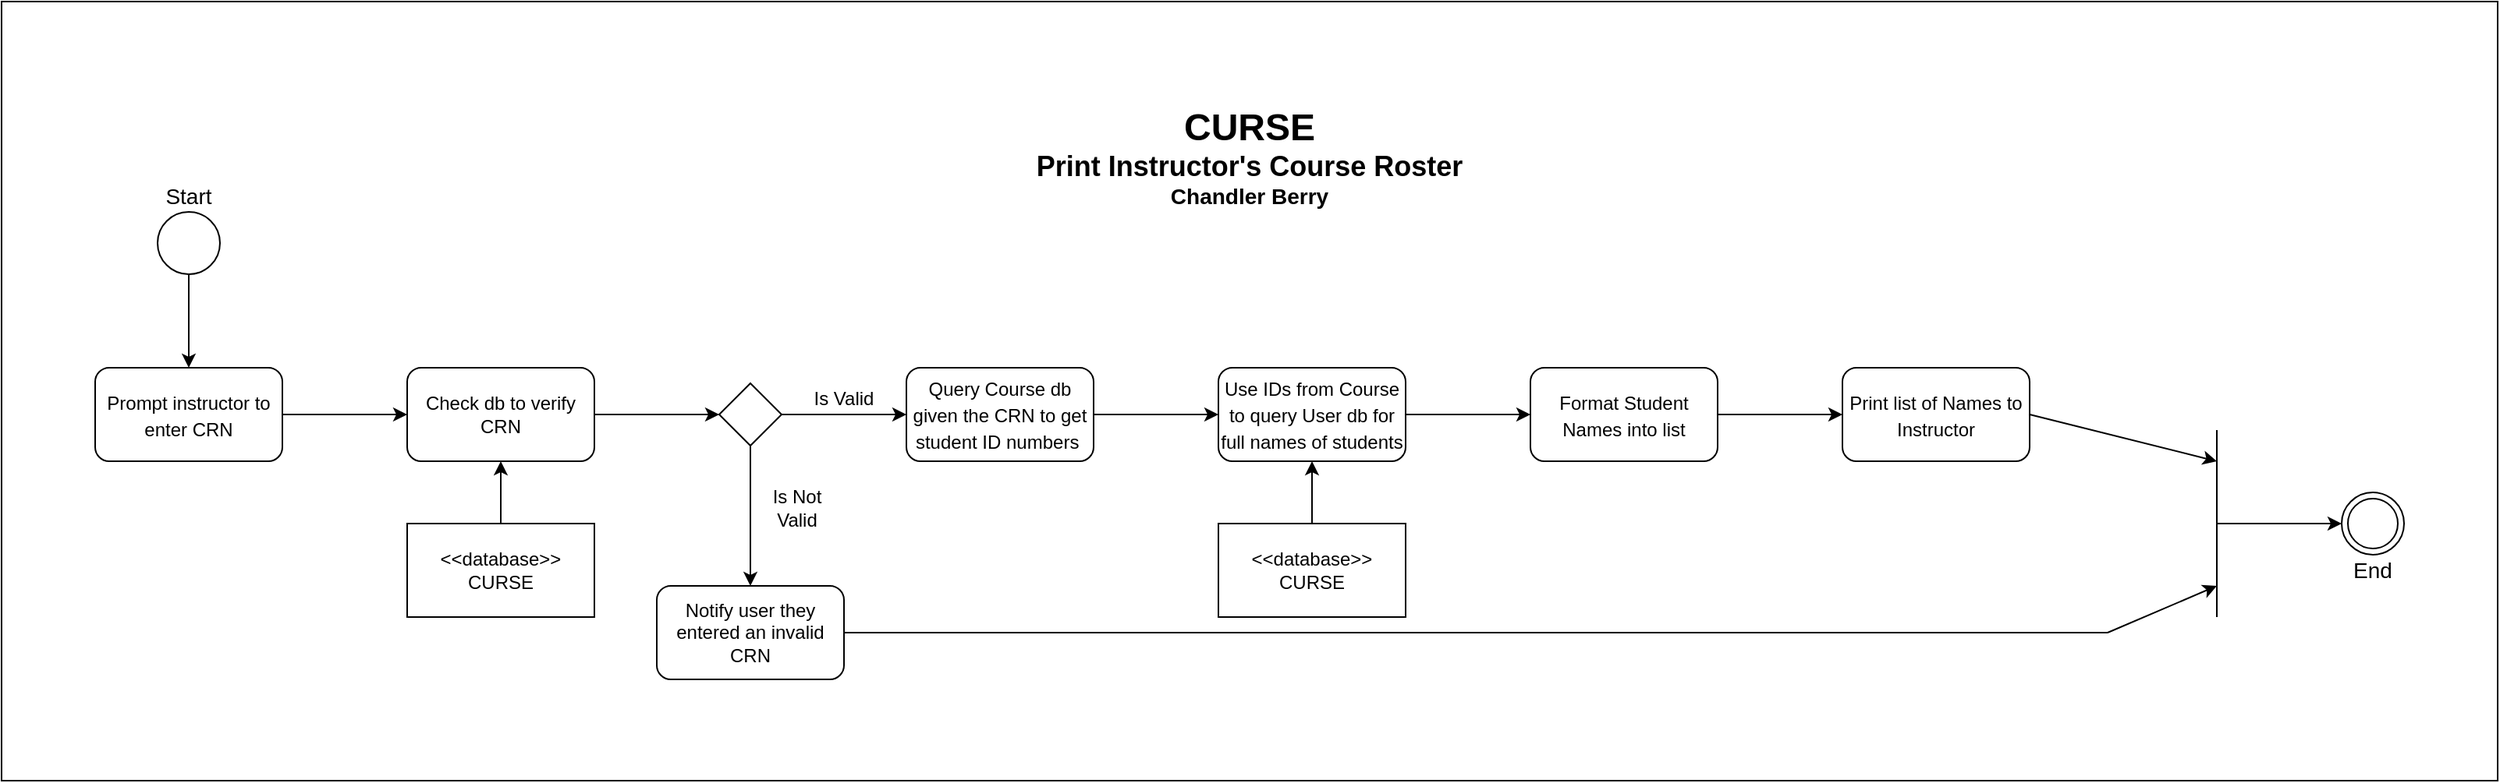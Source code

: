 <mxfile version="13.3.5" type="device"><diagram id="SsVlzDS4YzhtKg-DpDPd" name="Page-1"><mxGraphModel dx="2062" dy="1182" grid="1" gridSize="10" guides="1" tooltips="1" connect="1" arrows="1" fold="1" page="1" pageScale="1" pageWidth="1600" pageHeight="500" math="0" shadow="0"><root><mxCell id="0"/><mxCell id="1" parent="0"/><mxCell id="igCWBY3aNQJCvlBfeGSL-3" value="" style="rounded=0;whiteSpace=wrap;html=1;" vertex="1" parent="1"><mxGeometry width="1600" height="500" as="geometry"/></mxCell><mxCell id="KfXwz-sRkVP521kL4XnG-28" value="" style="edgeStyle=orthogonalEdgeStyle;rounded=0;orthogonalLoop=1;jettySize=auto;html=1;fontSize=12;entryX=0.5;entryY=0;entryDx=0;entryDy=0;" parent="1" source="KfXwz-sRkVP521kL4XnG-1" target="KfXwz-sRkVP521kL4XnG-7" edge="1"><mxGeometry relative="1" as="geometry"><mxPoint x="120" y="135" as="targetPoint"/></mxGeometry></mxCell><mxCell id="KfXwz-sRkVP521kL4XnG-1" value="" style="ellipse;whiteSpace=wrap;html=1;aspect=fixed;" parent="1" vertex="1"><mxGeometry x="100" y="135" width="40" height="40" as="geometry"/></mxCell><mxCell id="KfXwz-sRkVP521kL4XnG-2" value="" style="ellipse;shape=doubleEllipse;whiteSpace=wrap;html=1;aspect=fixed;" parent="1" vertex="1"><mxGeometry x="1500" y="315" width="40" height="40" as="geometry"/></mxCell><mxCell id="KfXwz-sRkVP521kL4XnG-3" value="&lt;b&gt;&lt;span style=&quot;font-size: 24px&quot;&gt;CURSE&lt;/span&gt;&lt;br&gt;&lt;font&gt;&lt;span style=&quot;font-size: 18px&quot;&gt;Print Instructor's Course Roster&lt;/span&gt;&lt;br&gt;&lt;font style=&quot;font-size: 14px&quot;&gt;Chandler Berry&lt;/font&gt;&lt;br&gt;&lt;/font&gt;&lt;/b&gt;" style="text;html=1;strokeColor=none;fillColor=none;align=center;verticalAlign=middle;whiteSpace=wrap;rounded=0;" parent="1" vertex="1"><mxGeometry x="540" y="65" width="520" height="70" as="geometry"/></mxCell><mxCell id="KfXwz-sRkVP521kL4XnG-4" value="Start" style="text;html=1;strokeColor=none;fillColor=none;align=center;verticalAlign=middle;whiteSpace=wrap;rounded=0;fontSize=14;" parent="1" vertex="1"><mxGeometry x="100" y="115" width="40" height="20" as="geometry"/></mxCell><mxCell id="KfXwz-sRkVP521kL4XnG-20" value="" style="edgeStyle=orthogonalEdgeStyle;rounded=0;orthogonalLoop=1;jettySize=auto;html=1;fontSize=12;" parent="1" source="KfXwz-sRkVP521kL4XnG-7" target="KfXwz-sRkVP521kL4XnG-19" edge="1"><mxGeometry relative="1" as="geometry"/></mxCell><mxCell id="KfXwz-sRkVP521kL4XnG-7" value="&lt;font style=&quot;font-size: 12px&quot;&gt;Prompt instructor to enter CRN&lt;/font&gt;" style="rounded=1;whiteSpace=wrap;html=1;fontSize=14;" parent="1" vertex="1"><mxGeometry x="60" y="235" width="120" height="60" as="geometry"/></mxCell><mxCell id="KfXwz-sRkVP521kL4XnG-35" value="" style="edgeStyle=orthogonalEdgeStyle;rounded=0;orthogonalLoop=1;jettySize=auto;html=1;endArrow=classic;endFill=1;fontSize=12;" parent="1" source="KfXwz-sRkVP521kL4XnG-10" target="KfXwz-sRkVP521kL4XnG-12" edge="1"><mxGeometry relative="1" as="geometry"/></mxCell><mxCell id="KfXwz-sRkVP521kL4XnG-10" value="&lt;font style=&quot;font-size: 12px&quot;&gt;Query Course db given the CRN to get student ID numbers&amp;nbsp;&lt;/font&gt;" style="rounded=1;whiteSpace=wrap;html=1;fontSize=14;" parent="1" vertex="1"><mxGeometry x="580" y="235" width="120" height="60" as="geometry"/></mxCell><mxCell id="KfXwz-sRkVP521kL4XnG-41" value="" style="edgeStyle=orthogonalEdgeStyle;rounded=0;orthogonalLoop=1;jettySize=auto;html=1;endArrow=classic;endFill=1;fontSize=12;" parent="1" source="KfXwz-sRkVP521kL4XnG-12" target="KfXwz-sRkVP521kL4XnG-40" edge="1"><mxGeometry relative="1" as="geometry"/></mxCell><mxCell id="KfXwz-sRkVP521kL4XnG-12" value="&lt;span style=&quot;font-size: 12px&quot;&gt;Use IDs from Course to query User db for full names of students&lt;/span&gt;" style="rounded=1;whiteSpace=wrap;html=1;fontSize=14;" parent="1" vertex="1"><mxGeometry x="780" y="235" width="120" height="60" as="geometry"/></mxCell><mxCell id="KfXwz-sRkVP521kL4XnG-43" value="" style="edgeStyle=orthogonalEdgeStyle;rounded=0;orthogonalLoop=1;jettySize=auto;html=1;endArrow=classic;endFill=1;fontSize=12;" parent="1" source="KfXwz-sRkVP521kL4XnG-40" target="KfXwz-sRkVP521kL4XnG-42" edge="1"><mxGeometry relative="1" as="geometry"/></mxCell><mxCell id="KfXwz-sRkVP521kL4XnG-40" value="&lt;span style=&quot;font-size: 12px&quot;&gt;Format Student Names into list&lt;/span&gt;" style="rounded=1;whiteSpace=wrap;html=1;fontSize=14;" parent="1" vertex="1"><mxGeometry x="980" y="235" width="120" height="60" as="geometry"/></mxCell><mxCell id="KfXwz-sRkVP521kL4XnG-42" value="&lt;span style=&quot;font-size: 12px&quot;&gt;Print list of Names to Instructor&lt;/span&gt;" style="rounded=1;whiteSpace=wrap;html=1;fontSize=14;" parent="1" vertex="1"><mxGeometry x="1180" y="235" width="120" height="60" as="geometry"/></mxCell><mxCell id="KfXwz-sRkVP521kL4XnG-29" value="" style="edgeStyle=orthogonalEdgeStyle;rounded=0;orthogonalLoop=1;jettySize=auto;html=1;fontSize=12;" parent="1" source="KfXwz-sRkVP521kL4XnG-17" target="KfXwz-sRkVP521kL4XnG-19" edge="1"><mxGeometry relative="1" as="geometry"/></mxCell><mxCell id="KfXwz-sRkVP521kL4XnG-17" value="&amp;lt;&amp;lt;database&amp;gt;&amp;gt;&lt;br&gt;CURSE" style="rounded=0;whiteSpace=wrap;html=1;fontSize=12;" parent="1" vertex="1"><mxGeometry x="260" y="335" width="120" height="60" as="geometry"/></mxCell><mxCell id="KfXwz-sRkVP521kL4XnG-23" value="" style="edgeStyle=orthogonalEdgeStyle;rounded=0;orthogonalLoop=1;jettySize=auto;html=1;fontSize=12;" parent="1" source="KfXwz-sRkVP521kL4XnG-19" target="KfXwz-sRkVP521kL4XnG-22" edge="1"><mxGeometry relative="1" as="geometry"/></mxCell><mxCell id="KfXwz-sRkVP521kL4XnG-19" value="Check db to verify CRN" style="rounded=1;whiteSpace=wrap;html=1;fontSize=12;" parent="1" vertex="1"><mxGeometry x="260" y="235" width="120" height="60" as="geometry"/></mxCell><mxCell id="KfXwz-sRkVP521kL4XnG-24" value="" style="edgeStyle=orthogonalEdgeStyle;rounded=0;orthogonalLoop=1;jettySize=auto;html=1;fontSize=12;" parent="1" source="KfXwz-sRkVP521kL4XnG-22" target="KfXwz-sRkVP521kL4XnG-10" edge="1"><mxGeometry relative="1" as="geometry"/></mxCell><mxCell id="KfXwz-sRkVP521kL4XnG-33" value="" style="edgeStyle=orthogonalEdgeStyle;rounded=0;orthogonalLoop=1;jettySize=auto;html=1;fontSize=12;entryX=0.5;entryY=0;entryDx=0;entryDy=0;endArrow=classic;endFill=1;" parent="1" source="KfXwz-sRkVP521kL4XnG-22" target="KfXwz-sRkVP521kL4XnG-31" edge="1"><mxGeometry relative="1" as="geometry"><mxPoint x="480" y="365" as="targetPoint"/></mxGeometry></mxCell><mxCell id="KfXwz-sRkVP521kL4XnG-22" value="" style="rhombus;whiteSpace=wrap;html=1;fontSize=12;" parent="1" vertex="1"><mxGeometry x="460" y="245" width="40" height="40" as="geometry"/></mxCell><mxCell id="KfXwz-sRkVP521kL4XnG-25" value="Is Valid" style="text;html=1;strokeColor=none;fillColor=none;align=center;verticalAlign=middle;whiteSpace=wrap;rounded=0;fontSize=12;" parent="1" vertex="1"><mxGeometry x="510" y="245" width="60" height="20" as="geometry"/></mxCell><mxCell id="KfXwz-sRkVP521kL4XnG-31" value="Notify user they entered an invalid CRN" style="rounded=1;whiteSpace=wrap;html=1;fontSize=12;" parent="1" vertex="1"><mxGeometry x="420" y="375" width="120" height="60" as="geometry"/></mxCell><mxCell id="KfXwz-sRkVP521kL4XnG-34" value="Is Not Valid" style="text;html=1;strokeColor=none;fillColor=none;align=center;verticalAlign=middle;whiteSpace=wrap;rounded=0;fontSize=12;" parent="1" vertex="1"><mxGeometry x="480" y="315" width="60" height="20" as="geometry"/></mxCell><mxCell id="KfXwz-sRkVP521kL4XnG-39" value="" style="edgeStyle=orthogonalEdgeStyle;rounded=0;orthogonalLoop=1;jettySize=auto;html=1;endArrow=classic;endFill=1;fontSize=12;" parent="1" source="KfXwz-sRkVP521kL4XnG-38" target="KfXwz-sRkVP521kL4XnG-12" edge="1"><mxGeometry relative="1" as="geometry"/></mxCell><mxCell id="KfXwz-sRkVP521kL4XnG-38" value="&amp;lt;&amp;lt;database&amp;gt;&amp;gt;&lt;br&gt;CURSE" style="rounded=0;whiteSpace=wrap;html=1;fontSize=12;" parent="1" vertex="1"><mxGeometry x="780" y="335" width="120" height="60" as="geometry"/></mxCell><mxCell id="KfXwz-sRkVP521kL4XnG-46" value="" style="endArrow=none;html=1;fontSize=12;exitX=1;exitY=0.5;exitDx=0;exitDy=0;" parent="1" source="KfXwz-sRkVP521kL4XnG-31" edge="1"><mxGeometry width="50" height="50" relative="1" as="geometry"><mxPoint x="910" y="395" as="sourcePoint"/><mxPoint x="1350" y="405" as="targetPoint"/></mxGeometry></mxCell><mxCell id="KfXwz-sRkVP521kL4XnG-47" value="" style="endArrow=none;html=1;fontSize=12;" parent="1" edge="1"><mxGeometry width="50" height="50" relative="1" as="geometry"><mxPoint x="1420" y="395" as="sourcePoint"/><mxPoint x="1420" y="275" as="targetPoint"/></mxGeometry></mxCell><mxCell id="KfXwz-sRkVP521kL4XnG-48" value="" style="endArrow=classic;html=1;fontSize=12;" parent="1" edge="1"><mxGeometry width="50" height="50" relative="1" as="geometry"><mxPoint x="1350" y="405" as="sourcePoint"/><mxPoint x="1420" y="375" as="targetPoint"/></mxGeometry></mxCell><mxCell id="KfXwz-sRkVP521kL4XnG-49" value="" style="endArrow=classic;html=1;fontSize=12;exitX=1;exitY=0.5;exitDx=0;exitDy=0;" parent="1" source="KfXwz-sRkVP521kL4XnG-42" edge="1"><mxGeometry width="50" height="50" relative="1" as="geometry"><mxPoint x="890" y="405" as="sourcePoint"/><mxPoint x="1420" y="295" as="targetPoint"/></mxGeometry></mxCell><mxCell id="KfXwz-sRkVP521kL4XnG-50" value="" style="endArrow=classic;html=1;fontSize=12;entryX=0;entryY=0.5;entryDx=0;entryDy=0;" parent="1" target="KfXwz-sRkVP521kL4XnG-2" edge="1"><mxGeometry width="50" height="50" relative="1" as="geometry"><mxPoint x="1420" y="335" as="sourcePoint"/><mxPoint x="1480" y="335" as="targetPoint"/></mxGeometry></mxCell><mxCell id="KfXwz-sRkVP521kL4XnG-51" value="End" style="text;html=1;strokeColor=none;fillColor=none;align=center;verticalAlign=middle;whiteSpace=wrap;rounded=0;fontSize=14;" parent="1" vertex="1"><mxGeometry x="1500" y="355" width="40" height="20" as="geometry"/></mxCell></root></mxGraphModel></diagram></mxfile>